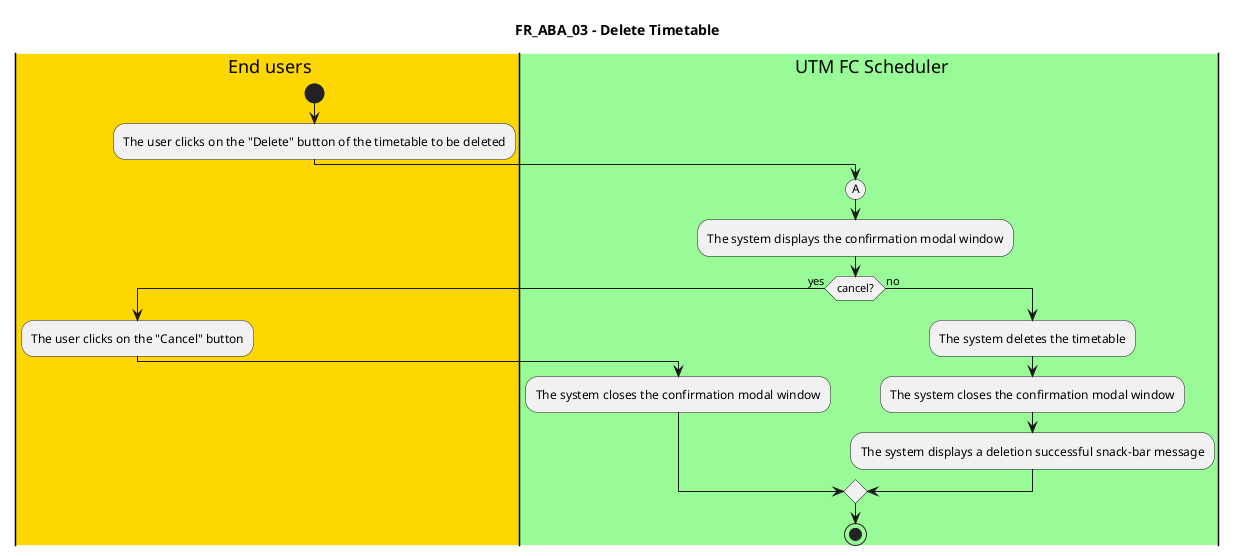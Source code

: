 @startuml FR_ABA_03
title FR_ABA_03 - Delete Timetable


|#gold|eu| End users
|#palegreen|sys| UTM FC Scheduler

|eu|
start
:The user clicks on the "Delete" button of the timetable to be deleted;

|sys|
(A)
:The system displays the confirmation modal window;

if (cancel?) then (yes)
    |eu|
    :The user clicks on the "Cancel" button;
    |sys|
    :The system closes the confirmation modal window;
else (no)
    |sys|
    :The system deletes the timetable;
    :The system closes the confirmation modal window;
    :The system displays a deletion successful snack-bar message;
endif

stop

@enduml
